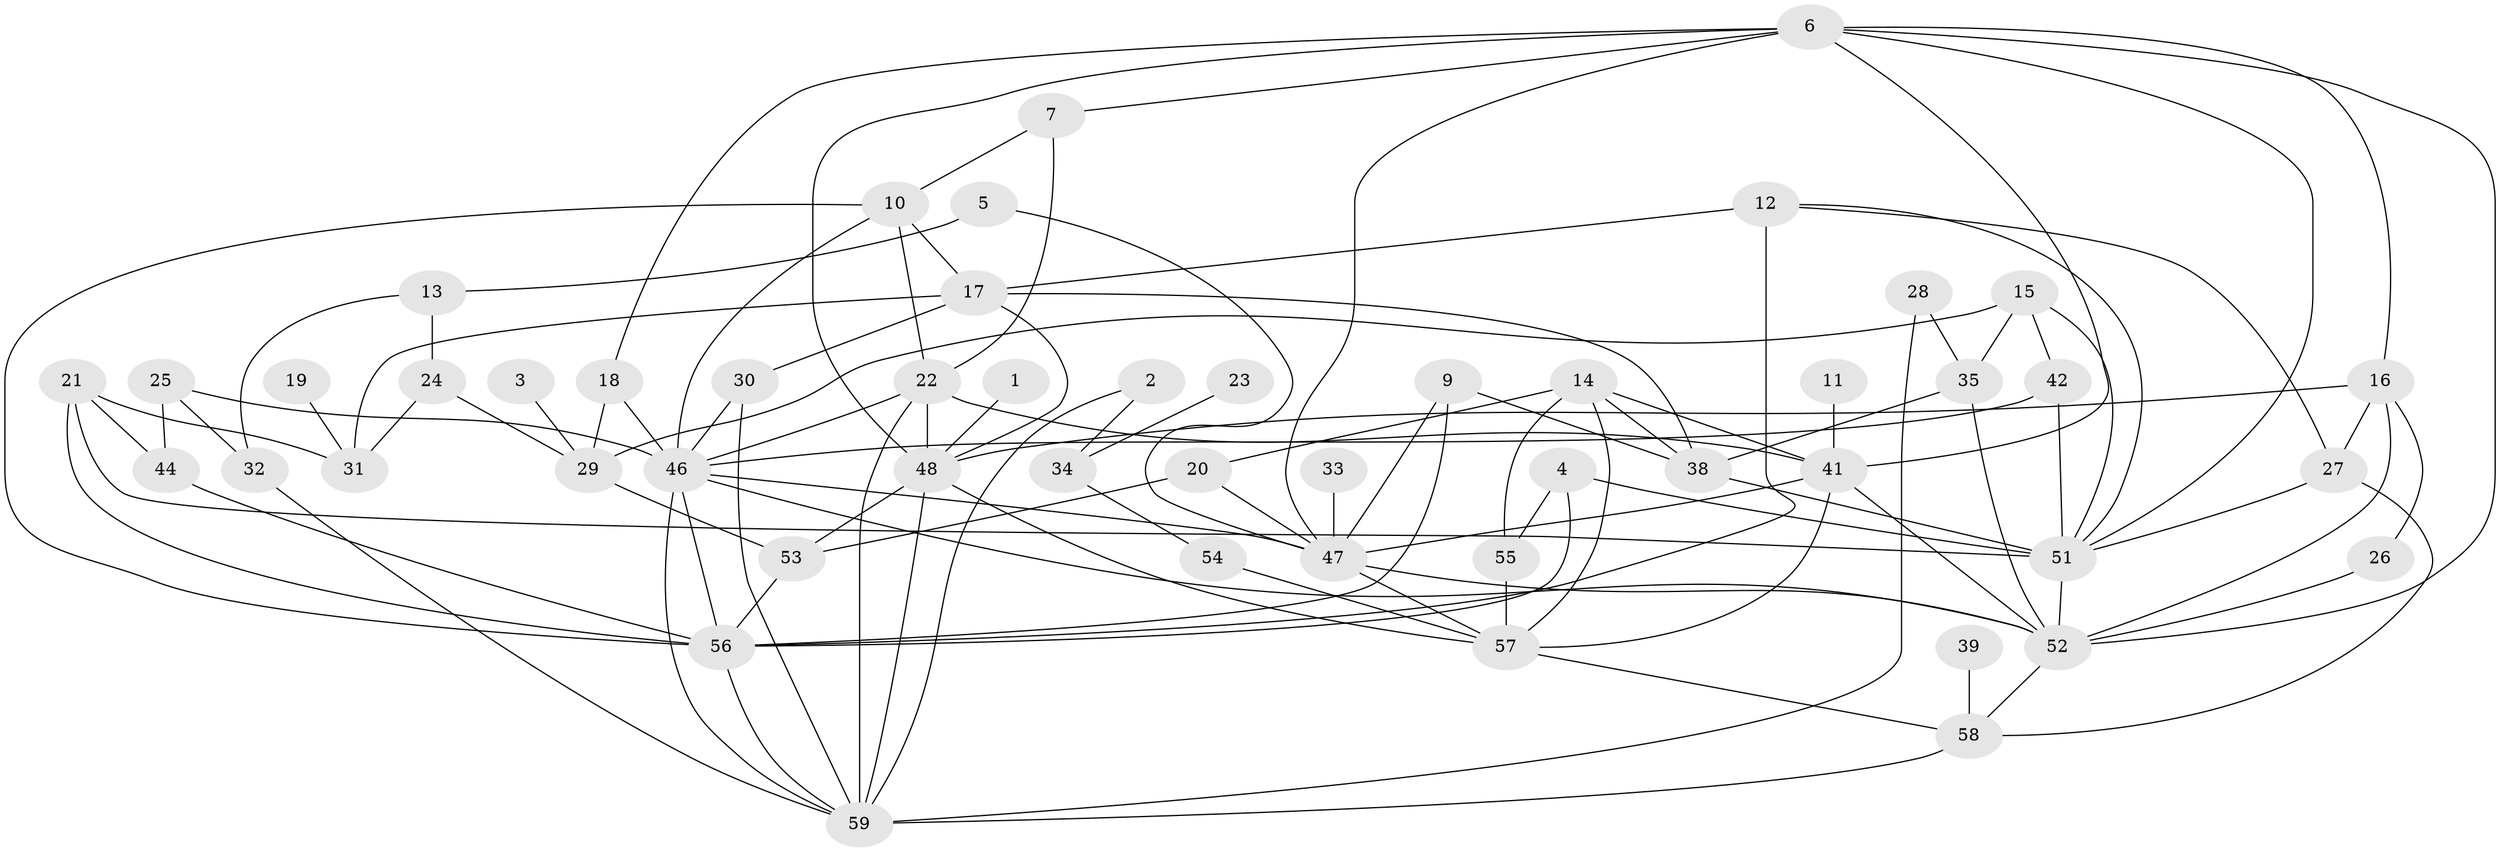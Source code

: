 // original degree distribution, {2: 0.19658119658119658, 1: 0.13675213675213677, 4: 0.18803418803418803, 3: 0.23076923076923078, 6: 0.017094017094017096, 5: 0.1452991452991453, 0: 0.06837606837606838, 7: 0.008547008547008548, 9: 0.008547008547008548}
// Generated by graph-tools (version 1.1) at 2025/25/03/09/25 03:25:18]
// undirected, 51 vertices, 107 edges
graph export_dot {
graph [start="1"]
  node [color=gray90,style=filled];
  1;
  2;
  3;
  4;
  5;
  6;
  7;
  9;
  10;
  11;
  12;
  13;
  14;
  15;
  16;
  17;
  18;
  19;
  20;
  21;
  22;
  23;
  24;
  25;
  26;
  27;
  28;
  29;
  30;
  31;
  32;
  33;
  34;
  35;
  38;
  39;
  41;
  42;
  44;
  46;
  47;
  48;
  51;
  52;
  53;
  54;
  55;
  56;
  57;
  58;
  59;
  1 -- 48 [weight=1.0];
  2 -- 34 [weight=1.0];
  2 -- 59 [weight=1.0];
  3 -- 29 [weight=1.0];
  4 -- 51 [weight=1.0];
  4 -- 55 [weight=1.0];
  4 -- 56 [weight=1.0];
  5 -- 13 [weight=1.0];
  5 -- 47 [weight=1.0];
  6 -- 7 [weight=1.0];
  6 -- 16 [weight=1.0];
  6 -- 18 [weight=1.0];
  6 -- 41 [weight=1.0];
  6 -- 47 [weight=1.0];
  6 -- 48 [weight=1.0];
  6 -- 51 [weight=1.0];
  6 -- 52 [weight=1.0];
  7 -- 10 [weight=1.0];
  7 -- 22 [weight=1.0];
  9 -- 38 [weight=1.0];
  9 -- 47 [weight=1.0];
  9 -- 56 [weight=1.0];
  10 -- 17 [weight=1.0];
  10 -- 22 [weight=1.0];
  10 -- 46 [weight=1.0];
  10 -- 56 [weight=1.0];
  11 -- 41 [weight=1.0];
  12 -- 17 [weight=1.0];
  12 -- 27 [weight=1.0];
  12 -- 51 [weight=1.0];
  12 -- 56 [weight=3.0];
  13 -- 24 [weight=1.0];
  13 -- 32 [weight=1.0];
  14 -- 20 [weight=1.0];
  14 -- 38 [weight=1.0];
  14 -- 41 [weight=1.0];
  14 -- 55 [weight=2.0];
  14 -- 57 [weight=1.0];
  15 -- 29 [weight=1.0];
  15 -- 35 [weight=1.0];
  15 -- 42 [weight=1.0];
  15 -- 51 [weight=1.0];
  16 -- 26 [weight=1.0];
  16 -- 27 [weight=1.0];
  16 -- 48 [weight=1.0];
  16 -- 52 [weight=1.0];
  17 -- 30 [weight=2.0];
  17 -- 31 [weight=1.0];
  17 -- 38 [weight=1.0];
  17 -- 48 [weight=1.0];
  18 -- 29 [weight=1.0];
  18 -- 46 [weight=1.0];
  19 -- 31 [weight=1.0];
  20 -- 47 [weight=1.0];
  20 -- 53 [weight=1.0];
  21 -- 31 [weight=1.0];
  21 -- 44 [weight=1.0];
  21 -- 51 [weight=1.0];
  21 -- 56 [weight=1.0];
  22 -- 41 [weight=1.0];
  22 -- 46 [weight=1.0];
  22 -- 48 [weight=2.0];
  22 -- 59 [weight=2.0];
  23 -- 34 [weight=1.0];
  24 -- 29 [weight=1.0];
  24 -- 31 [weight=1.0];
  25 -- 32 [weight=1.0];
  25 -- 44 [weight=1.0];
  25 -- 46 [weight=1.0];
  26 -- 52 [weight=1.0];
  27 -- 51 [weight=1.0];
  27 -- 58 [weight=1.0];
  28 -- 35 [weight=1.0];
  28 -- 59 [weight=1.0];
  29 -- 53 [weight=1.0];
  30 -- 46 [weight=1.0];
  30 -- 59 [weight=1.0];
  32 -- 59 [weight=1.0];
  33 -- 47 [weight=1.0];
  34 -- 54 [weight=1.0];
  35 -- 38 [weight=1.0];
  35 -- 52 [weight=1.0];
  38 -- 51 [weight=1.0];
  39 -- 58 [weight=1.0];
  41 -- 47 [weight=1.0];
  41 -- 52 [weight=1.0];
  41 -- 57 [weight=1.0];
  42 -- 46 [weight=1.0];
  42 -- 51 [weight=1.0];
  44 -- 56 [weight=1.0];
  46 -- 47 [weight=1.0];
  46 -- 52 [weight=1.0];
  46 -- 56 [weight=1.0];
  46 -- 59 [weight=1.0];
  47 -- 52 [weight=1.0];
  47 -- 57 [weight=1.0];
  48 -- 53 [weight=1.0];
  48 -- 57 [weight=1.0];
  48 -- 59 [weight=1.0];
  51 -- 52 [weight=1.0];
  52 -- 58 [weight=1.0];
  53 -- 56 [weight=1.0];
  54 -- 57 [weight=1.0];
  55 -- 57 [weight=1.0];
  56 -- 59 [weight=1.0];
  57 -- 58 [weight=1.0];
  58 -- 59 [weight=1.0];
}

